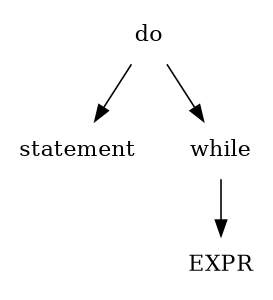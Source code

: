 digraph L0 {
        size = "3,2";
        ordering=out;
        node [shape = plaintext];
        do -> {statement while};
        while -> {EXPR};
}

